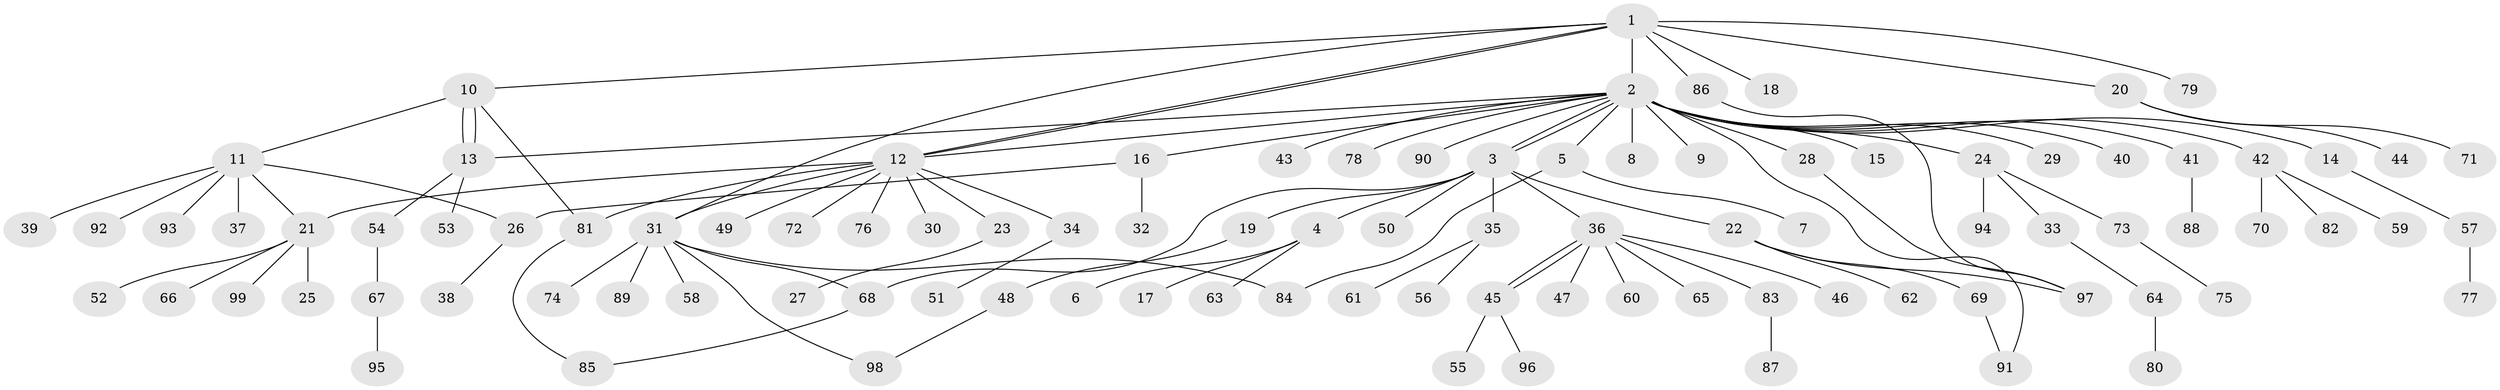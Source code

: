 // Generated by graph-tools (version 1.1) at 2025/25/03/09/25 03:25:55]
// undirected, 99 vertices, 115 edges
graph export_dot {
graph [start="1"]
  node [color=gray90,style=filled];
  1;
  2;
  3;
  4;
  5;
  6;
  7;
  8;
  9;
  10;
  11;
  12;
  13;
  14;
  15;
  16;
  17;
  18;
  19;
  20;
  21;
  22;
  23;
  24;
  25;
  26;
  27;
  28;
  29;
  30;
  31;
  32;
  33;
  34;
  35;
  36;
  37;
  38;
  39;
  40;
  41;
  42;
  43;
  44;
  45;
  46;
  47;
  48;
  49;
  50;
  51;
  52;
  53;
  54;
  55;
  56;
  57;
  58;
  59;
  60;
  61;
  62;
  63;
  64;
  65;
  66;
  67;
  68;
  69;
  70;
  71;
  72;
  73;
  74;
  75;
  76;
  77;
  78;
  79;
  80;
  81;
  82;
  83;
  84;
  85;
  86;
  87;
  88;
  89;
  90;
  91;
  92;
  93;
  94;
  95;
  96;
  97;
  98;
  99;
  1 -- 2;
  1 -- 10;
  1 -- 12;
  1 -- 12;
  1 -- 18;
  1 -- 20;
  1 -- 31;
  1 -- 79;
  1 -- 86;
  2 -- 3;
  2 -- 3;
  2 -- 5;
  2 -- 8;
  2 -- 9;
  2 -- 12;
  2 -- 13;
  2 -- 14;
  2 -- 15;
  2 -- 16;
  2 -- 24;
  2 -- 28;
  2 -- 29;
  2 -- 40;
  2 -- 41;
  2 -- 42;
  2 -- 43;
  2 -- 78;
  2 -- 90;
  2 -- 91;
  3 -- 4;
  3 -- 19;
  3 -- 22;
  3 -- 35;
  3 -- 36;
  3 -- 50;
  3 -- 68;
  4 -- 6;
  4 -- 17;
  4 -- 63;
  5 -- 7;
  5 -- 84;
  10 -- 11;
  10 -- 13;
  10 -- 13;
  10 -- 81;
  11 -- 21;
  11 -- 26;
  11 -- 37;
  11 -- 39;
  11 -- 92;
  11 -- 93;
  12 -- 21;
  12 -- 23;
  12 -- 30;
  12 -- 31;
  12 -- 34;
  12 -- 49;
  12 -- 72;
  12 -- 76;
  12 -- 81;
  13 -- 53;
  13 -- 54;
  14 -- 57;
  16 -- 26;
  16 -- 32;
  19 -- 48;
  20 -- 44;
  20 -- 71;
  21 -- 25;
  21 -- 52;
  21 -- 66;
  21 -- 99;
  22 -- 62;
  22 -- 69;
  22 -- 97;
  23 -- 27;
  24 -- 33;
  24 -- 73;
  24 -- 94;
  26 -- 38;
  28 -- 97;
  31 -- 58;
  31 -- 68;
  31 -- 74;
  31 -- 84;
  31 -- 89;
  31 -- 98;
  33 -- 64;
  34 -- 51;
  35 -- 56;
  35 -- 61;
  36 -- 45;
  36 -- 45;
  36 -- 46;
  36 -- 47;
  36 -- 60;
  36 -- 65;
  36 -- 83;
  41 -- 88;
  42 -- 59;
  42 -- 70;
  42 -- 82;
  45 -- 55;
  45 -- 96;
  48 -- 98;
  54 -- 67;
  57 -- 77;
  64 -- 80;
  67 -- 95;
  68 -- 85;
  69 -- 91;
  73 -- 75;
  81 -- 85;
  83 -- 87;
  86 -- 97;
}
